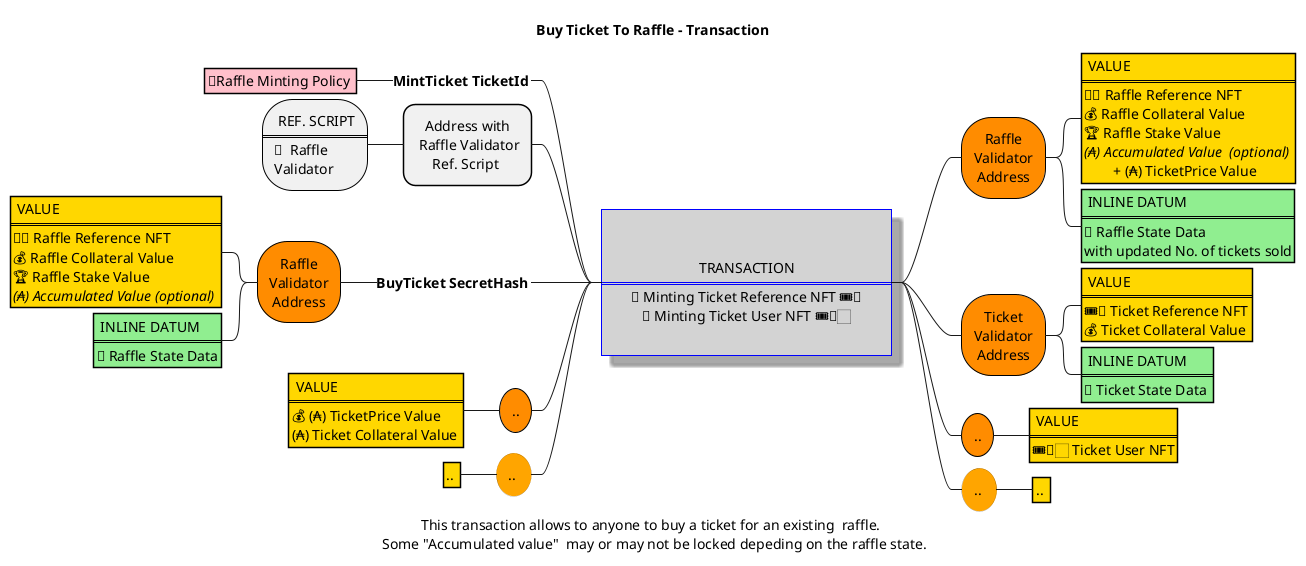 @startmindmap Mindmap-BuyTicket


<style>
mindmapDiagram {
    node   {
        LineColor black
        Padding 12
        Margin 3
        HorizontalAlignment center
        .mandatory {
            BackgroundColor darkorange
            RoundCorner 60
            MaximumWidth 100
            LineThickness 1
        }
        .opt {
            BackgroundColor orange
            RoundCorner 60
            LineThickness 0
        }
        .datum {
            HorizontalAlignment left
            RoundCorner 0
            BackgroundColor lightgreen
            Padding 3
        }
        .ref {
            HorizontalAlignment left
            RoundCorner 60
            MaximumWidth 100
            LineThickness 1
        }
        .value {
            HorizontalAlignment left
            RoundCorner 0
            BackgroundColor gold
            Padding 3
        }
        .minting {
            HorizontalAlignment left
            RoundCorner 0
            BackgroundColor pink
            Padding 3
        }
    }

    rootNode {
        Padding 30
        Margin 20
        LineColor blue
        BackgroundColor lightgrey
        LineThickness 1.0
        RoundCorner 0
        Shadowing 10.0
    }
}
</style>


title Buy Ticket To Raffle - Transaction
caption  This transaction allows to anyone to buy a ticket for an existing  raffle. \n Some "Accumulated value"  may or may not be locked depeding on the raffle state.

' 🔥
' 🎫
' 🎟️
'🏆
'🔗
' 

*:
TRANSACTION
====
🔨 Minting Ticket Reference NFT 🎟️🔗
🔨 Minting Ticket User NFT 🎟️👦🏻;

left side
**_  **MintTicket TicketId**
*** 📜Raffle Minting Policy <<minting>>
** Address with\n Raffle Validator\nRef. Script 
***: REF. SCRIPT
====
🧾  Raffle Validator ; <<ref>>

**_  **BuyTicket SecretHash**
*** Raffle Validator \nAddress <<mandatory>>
****: VALUE
====
🎫🔗 Raffle Reference NFT
💰 Raffle Collateral Value 
🏆 Raffle Stake Value
<i>(₳) Accumulated Value (optional)</i> ; <<value>>
****: INLINE DATUM
====
📝 Raffle State Data; <<datum>>

** .. <<mandatory>>
***: VALUE
====
💰 (₳) TicketPrice Value
(₳) Ticket Collateral Value ;<<value>>

** .. <<opt>>
*** .. <<value>>

right side

** Raffle Validator \nAddress <<mandatory>>
***: VALUE
====
🎫🔗 Raffle Reference NFT
💰 Raffle Collateral Value 
🏆 Raffle Stake Value
<i>(₳) Accumulated Value  (optional)</i> 
        + (₳) TicketPrice Value; <<value>>
***: INLINE DATUM
====
📝 Raffle State Data 
with updated No. of tickets sold; <<datum>>

** Ticket Validator \nAddress <<mandatory>>
***: VALUE
====
🎟️🔗 Ticket Reference NFT
💰 Ticket Collateral Value ; <<value>>
***: INLINE DATUM
====
📝 Ticket State Data ; <<datum>>

** .. <<mandatory>>
***: VALUE
====
🎟️👦🏻 Ticket User NFT; <<value>>

** .. <<opt>>
*** .. <<value>>





' legend
'  burning 🔥
'  minting 🔨
'  datum  📝
'  ticket user NFT 🎫👦🏻
'  ticket reference NFT 🎫🔗
'  raffle user NFT 🎟️👦🏻
'  raffle reference NFT 🎟️🔗

'🏆💰🧾📜📃
' end legend




@endmindmap
